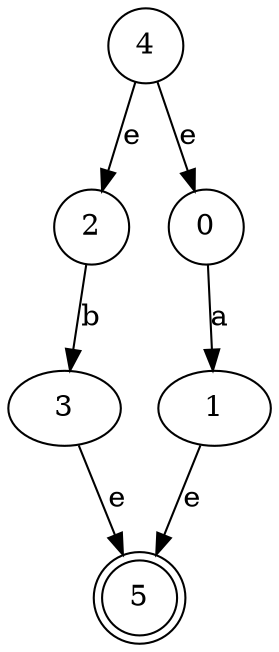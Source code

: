 digraph automata1 {
	4 [label=4 shape=circle]
	5 [label=5 shape=doublecircle]
	2 [label=2 shape=circle]
	0 [label=0 shape=circle]
	4 -> 2 [label=e]
	4 -> 0 [label=e]
	2 -> 3 [label=b]
	3 -> 5 [label=e]
	0 -> 1 [label=a]
	1 -> 5 [label=e]
}
